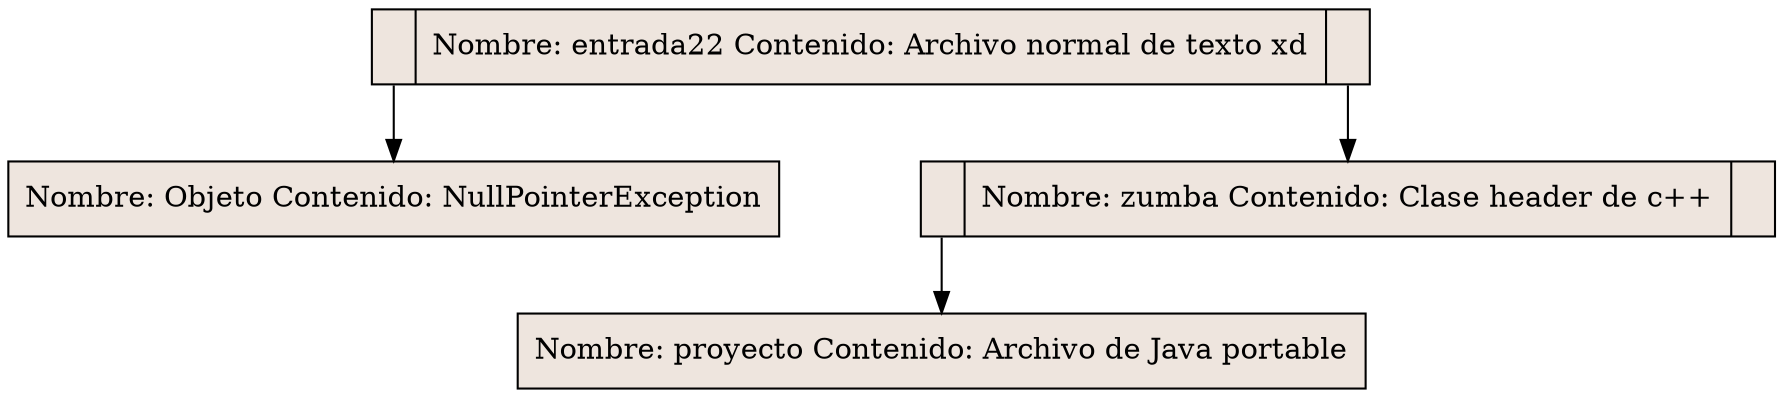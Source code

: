 digraph grafica{
rankdir=TB;
node [shape = record, style=filled, fillcolor=seashell2];
nodo7 [ label ="<C0>|Nombre: entrada22 Contenido: Archivo normal de texto xd|<C1>"];
nodo6 [ label ="Nombre: Objeto Contenido: NullPointerException"];
nodo7:C0->nodo6
nodo5 [ label ="<C0>|Nombre: zumba Contenido: Clase header de c++|<C1>"];
nodo8 [ label ="Nombre: proyecto Contenido: Archivo de Java portable"];
nodo5:C0->nodo8
nodo7:C1->nodo5
}

